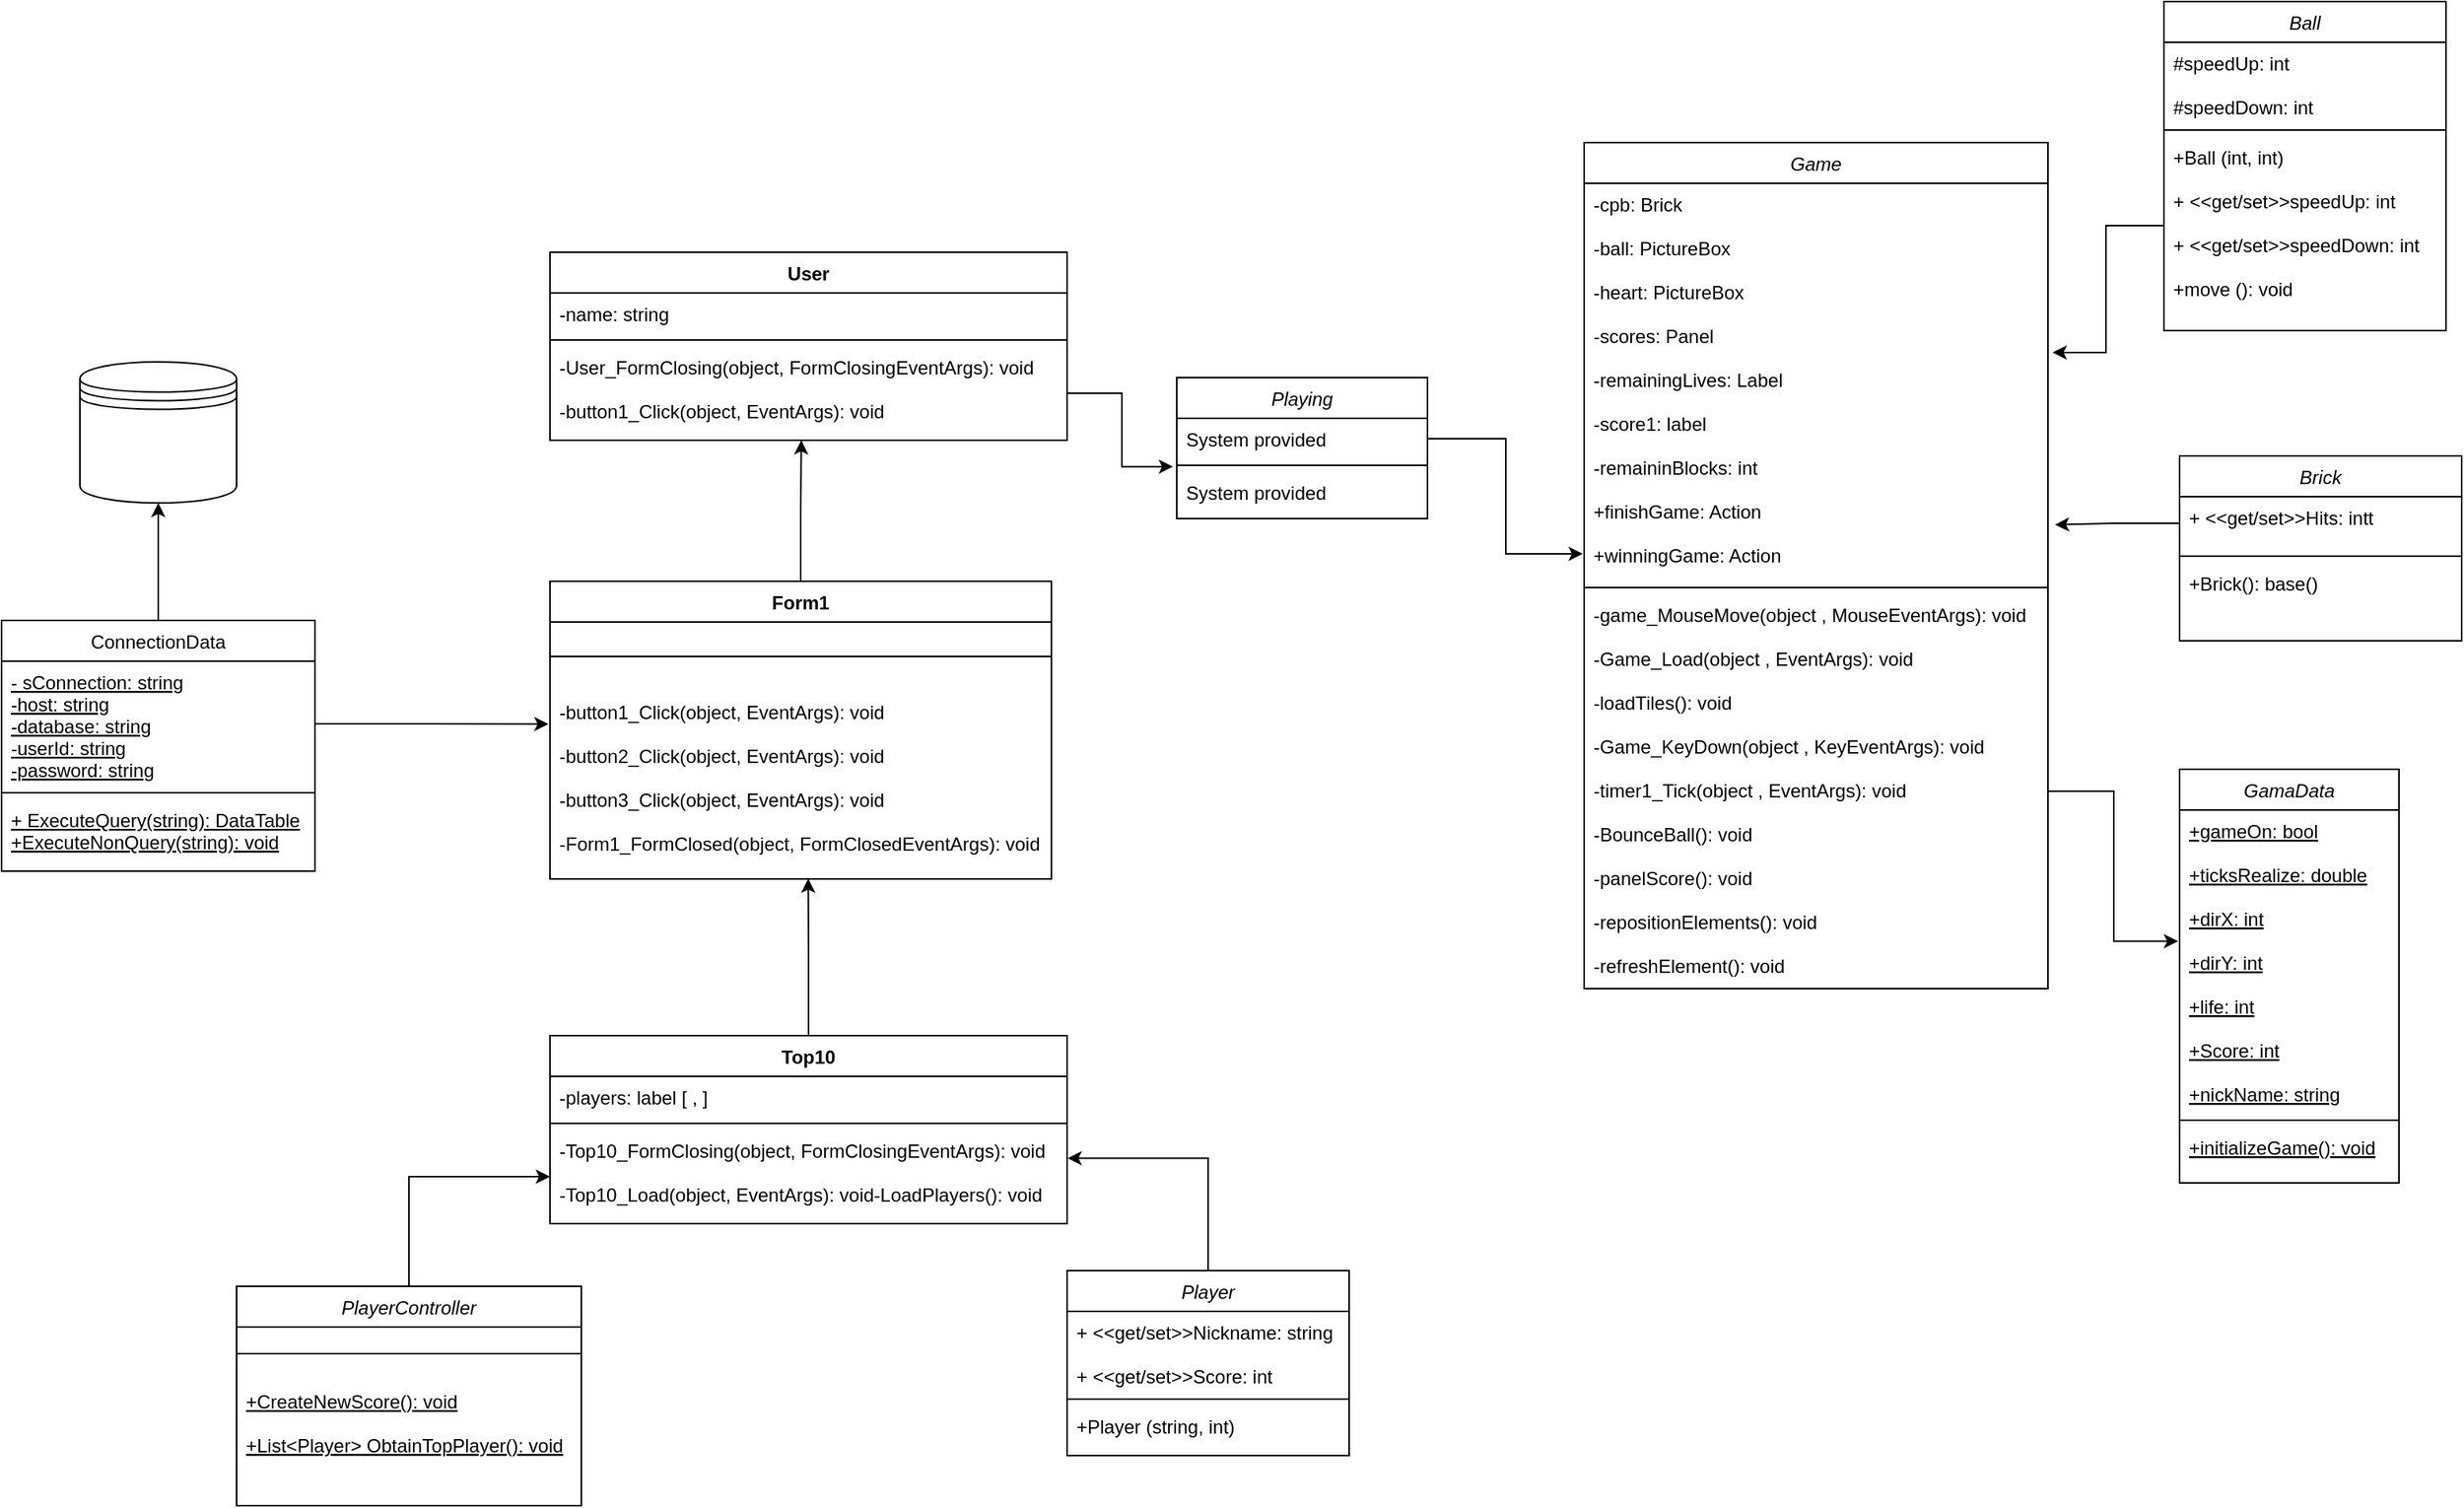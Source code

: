<mxfile version="13.3.0" type="device"><diagram id="C5RBs43oDa-KdzZeNtuy" name="Page-1"><mxGraphModel dx="1740" dy="2145" grid="1" gridSize="10" guides="1" tooltips="1" connect="1" arrows="1" fold="1" page="1" pageScale="1" pageWidth="827" pageHeight="1169" math="0" shadow="0"><root><mxCell id="WIyWlLk6GJQsqaUBKTNV-0"/><mxCell id="WIyWlLk6GJQsqaUBKTNV-1" parent="WIyWlLk6GJQsqaUBKTNV-0"/><mxCell id="OlkWHGANRY3iTLMcnPkB-3" style="edgeStyle=orthogonalEdgeStyle;rounded=0;orthogonalLoop=1;jettySize=auto;html=1;exitX=0.5;exitY=0;exitDx=0;exitDy=0;entryX=0.5;entryY=1;entryDx=0;entryDy=0;" edge="1" parent="WIyWlLk6GJQsqaUBKTNV-1" source="zkfFHV4jXpPFQw0GAbJ--17" target="OlkWHGANRY3iTLMcnPkB-2"><mxGeometry relative="1" as="geometry"/></mxCell><mxCell id="OlkWHGANRY3iTLMcnPkB-2" value="" style="shape=datastore;whiteSpace=wrap;html=1;" vertex="1" parent="WIyWlLk6GJQsqaUBKTNV-1"><mxGeometry x="180" y="200" width="100" height="90" as="geometry"/></mxCell><mxCell id="OlkWHGANRY3iTLMcnPkB-17" value="User" style="swimlane;fontStyle=1;align=center;verticalAlign=top;childLayout=stackLayout;horizontal=1;startSize=26;horizontalStack=0;resizeParent=1;resizeParentMax=0;resizeLast=0;collapsible=1;marginBottom=0;" vertex="1" parent="WIyWlLk6GJQsqaUBKTNV-1"><mxGeometry x="480" y="130" width="330" height="120" as="geometry"/></mxCell><mxCell id="OlkWHGANRY3iTLMcnPkB-18" value="-name: string" style="text;strokeColor=none;fillColor=none;align=left;verticalAlign=top;spacingLeft=4;spacingRight=4;overflow=hidden;rotatable=0;points=[[0,0.5],[1,0.5]];portConstraint=eastwest;" vertex="1" parent="OlkWHGANRY3iTLMcnPkB-17"><mxGeometry y="26" width="330" height="26" as="geometry"/></mxCell><mxCell id="OlkWHGANRY3iTLMcnPkB-19" value="" style="line;strokeWidth=1;fillColor=none;align=left;verticalAlign=middle;spacingTop=-1;spacingLeft=3;spacingRight=3;rotatable=0;labelPosition=right;points=[];portConstraint=eastwest;" vertex="1" parent="OlkWHGANRY3iTLMcnPkB-17"><mxGeometry y="52" width="330" height="8" as="geometry"/></mxCell><mxCell id="OlkWHGANRY3iTLMcnPkB-20" value="-User_FormClosing(object, FormClosingEventArgs): void&#10;&#10;-button1_Click(object, EventArgs): void" style="text;strokeColor=none;fillColor=none;align=left;verticalAlign=top;spacingLeft=4;spacingRight=4;overflow=hidden;rotatable=0;points=[[0,0.5],[1,0.5]];portConstraint=eastwest;" vertex="1" parent="OlkWHGANRY3iTLMcnPkB-17"><mxGeometry y="60" width="330" height="60" as="geometry"/></mxCell><mxCell id="OlkWHGANRY3iTLMcnPkB-64" style="edgeStyle=orthogonalEdgeStyle;rounded=0;orthogonalLoop=1;jettySize=auto;html=1;exitX=0.5;exitY=0;exitDx=0;exitDy=0;entryX=0.515;entryY=0.998;entryDx=0;entryDy=0;entryPerimeter=0;" edge="1" parent="WIyWlLk6GJQsqaUBKTNV-1" source="OlkWHGANRY3iTLMcnPkB-23" target="OlkWHGANRY3iTLMcnPkB-30"><mxGeometry relative="1" as="geometry"/></mxCell><mxCell id="OlkWHGANRY3iTLMcnPkB-23" value="Top10" style="swimlane;fontStyle=1;align=center;verticalAlign=top;childLayout=stackLayout;horizontal=1;startSize=26;horizontalStack=0;resizeParent=1;resizeParentMax=0;resizeLast=0;collapsible=1;marginBottom=0;" vertex="1" parent="WIyWlLk6GJQsqaUBKTNV-1"><mxGeometry x="480" y="630" width="330" height="120" as="geometry"/></mxCell><mxCell id="OlkWHGANRY3iTLMcnPkB-24" value="-players: label [ , ]" style="text;strokeColor=none;fillColor=none;align=left;verticalAlign=top;spacingLeft=4;spacingRight=4;overflow=hidden;rotatable=0;points=[[0,0.5],[1,0.5]];portConstraint=eastwest;" vertex="1" parent="OlkWHGANRY3iTLMcnPkB-23"><mxGeometry y="26" width="330" height="26" as="geometry"/></mxCell><mxCell id="OlkWHGANRY3iTLMcnPkB-25" value="" style="line;strokeWidth=1;fillColor=none;align=left;verticalAlign=middle;spacingTop=-1;spacingLeft=3;spacingRight=3;rotatable=0;labelPosition=right;points=[];portConstraint=eastwest;" vertex="1" parent="OlkWHGANRY3iTLMcnPkB-23"><mxGeometry y="52" width="330" height="8" as="geometry"/></mxCell><mxCell id="OlkWHGANRY3iTLMcnPkB-26" value="-Top10_FormClosing(object, FormClosingEventArgs): void&#10;&#10;-Top10_Load(object, EventArgs): void-LoadPlayers(): void" style="text;strokeColor=none;fillColor=none;align=left;verticalAlign=top;spacingLeft=4;spacingRight=4;overflow=hidden;rotatable=0;points=[[0,0.5],[1,0.5]];portConstraint=eastwest;" vertex="1" parent="OlkWHGANRY3iTLMcnPkB-23"><mxGeometry y="60" width="330" height="60" as="geometry"/></mxCell><mxCell id="OlkWHGANRY3iTLMcnPkB-54" value="Playing" style="swimlane;fontStyle=2;align=center;verticalAlign=top;childLayout=stackLayout;horizontal=1;startSize=26;horizontalStack=0;resizeParent=1;resizeLast=0;collapsible=1;marginBottom=0;rounded=0;shadow=0;strokeWidth=1;" vertex="1" parent="WIyWlLk6GJQsqaUBKTNV-1"><mxGeometry x="880" y="210" width="160" height="90" as="geometry"><mxRectangle x="230" y="140" width="160" height="26" as="alternateBounds"/></mxGeometry></mxCell><mxCell id="OlkWHGANRY3iTLMcnPkB-55" value="System provided" style="text;align=left;verticalAlign=top;spacingLeft=4;spacingRight=4;overflow=hidden;rotatable=0;points=[[0,0.5],[1,0.5]];portConstraint=eastwest;" vertex="1" parent="OlkWHGANRY3iTLMcnPkB-54"><mxGeometry y="26" width="160" height="26" as="geometry"/></mxCell><mxCell id="OlkWHGANRY3iTLMcnPkB-58" value="" style="line;html=1;strokeWidth=1;align=left;verticalAlign=middle;spacingTop=-1;spacingLeft=3;spacingRight=3;rotatable=0;labelPosition=right;points=[];portConstraint=eastwest;" vertex="1" parent="OlkWHGANRY3iTLMcnPkB-54"><mxGeometry y="52" width="160" height="8" as="geometry"/></mxCell><mxCell id="OlkWHGANRY3iTLMcnPkB-59" value="System provided" style="text;align=left;verticalAlign=top;spacingLeft=4;spacingRight=4;overflow=hidden;rotatable=0;points=[[0,0.5],[1,0.5]];portConstraint=eastwest;" vertex="1" parent="OlkWHGANRY3iTLMcnPkB-54"><mxGeometry y="60" width="160" height="26" as="geometry"/></mxCell><mxCell id="OlkWHGANRY3iTLMcnPkB-4" value="Game" style="swimlane;fontStyle=2;align=center;verticalAlign=top;childLayout=stackLayout;horizontal=1;startSize=26;horizontalStack=0;resizeParent=1;resizeLast=0;collapsible=1;marginBottom=0;rounded=0;shadow=0;strokeWidth=1;" vertex="1" parent="WIyWlLk6GJQsqaUBKTNV-1"><mxGeometry x="1140" y="60" width="296" height="540" as="geometry"><mxRectangle x="230" y="140" width="160" height="26" as="alternateBounds"/></mxGeometry></mxCell><mxCell id="OlkWHGANRY3iTLMcnPkB-5" value="-cpb: Brick&#10;&#10;-ball: PictureBox&#10;&#10;-heart: PictureBox&#10;&#10;-scores: Panel&#10;&#10;-remainingLives: Label&#10;&#10;-score1: label&#10;&#10;-remaininBlocks: int&#10;&#10;+finishGame: Action&#10;&#10;+winningGame: Action&#10;" style="text;align=left;verticalAlign=top;spacingLeft=4;spacingRight=4;overflow=hidden;rotatable=0;points=[[0,0.5],[1,0.5]];portConstraint=eastwest;" vertex="1" parent="OlkWHGANRY3iTLMcnPkB-4"><mxGeometry y="26" width="296" height="254" as="geometry"/></mxCell><mxCell id="OlkWHGANRY3iTLMcnPkB-8" value="" style="line;html=1;strokeWidth=1;align=left;verticalAlign=middle;spacingTop=-1;spacingLeft=3;spacingRight=3;rotatable=0;labelPosition=right;points=[];portConstraint=eastwest;" vertex="1" parent="OlkWHGANRY3iTLMcnPkB-4"><mxGeometry y="280" width="296" height="8" as="geometry"/></mxCell><mxCell id="OlkWHGANRY3iTLMcnPkB-9" value="-game_MouseMove(object , MouseEventArgs): void&#10;&#10;-Game_Load(object , EventArgs): void&#10;&#10;-loadTiles(): void&#10;&#10;-Game_KeyDown(object , KeyEventArgs): void&#10;&#10;-timer1_Tick(object , EventArgs): void&#10;&#10;-BounceBall(): void&#10;&#10;-panelScore(): void&#10;&#10;-repositionElements(): void&#10;&#10;-refreshElement(): void&#10;&#10;" style="text;align=left;verticalAlign=top;spacingLeft=4;spacingRight=4;overflow=hidden;rotatable=0;points=[[0,0.5],[1,0.5]];portConstraint=eastwest;" vertex="1" parent="OlkWHGANRY3iTLMcnPkB-4"><mxGeometry y="288" width="296" height="252" as="geometry"/></mxCell><mxCell id="OlkWHGANRY3iTLMcnPkB-63" style="edgeStyle=orthogonalEdgeStyle;rounded=0;orthogonalLoop=1;jettySize=auto;html=1;exitX=0.5;exitY=0;exitDx=0;exitDy=0;entryX=0.486;entryY=1;entryDx=0;entryDy=0;entryPerimeter=0;" edge="1" parent="WIyWlLk6GJQsqaUBKTNV-1" source="OlkWHGANRY3iTLMcnPkB-27" target="OlkWHGANRY3iTLMcnPkB-20"><mxGeometry relative="1" as="geometry"/></mxCell><mxCell id="OlkWHGANRY3iTLMcnPkB-27" value="Form1" style="swimlane;fontStyle=1;align=center;verticalAlign=top;childLayout=stackLayout;horizontal=1;startSize=26;horizontalStack=0;resizeParent=1;resizeParentMax=0;resizeLast=0;collapsible=1;marginBottom=0;" vertex="1" parent="WIyWlLk6GJQsqaUBKTNV-1"><mxGeometry x="480" y="340" width="320" height="190" as="geometry"/></mxCell><mxCell id="OlkWHGANRY3iTLMcnPkB-29" value="" style="line;strokeWidth=1;fillColor=none;align=left;verticalAlign=middle;spacingTop=-1;spacingLeft=3;spacingRight=3;rotatable=0;labelPosition=right;points=[];portConstraint=eastwest;" vertex="1" parent="OlkWHGANRY3iTLMcnPkB-27"><mxGeometry y="26" width="320" height="44" as="geometry"/></mxCell><mxCell id="OlkWHGANRY3iTLMcnPkB-30" value="-button1_Click(object, EventArgs): void&#10;&#10;-button2_Click(object, EventArgs): void&#10;&#10;-button3_Click(object, EventArgs): void&#10;&#10;-Form1_FormClosed(object, FormClosedEventArgs): void" style="text;strokeColor=none;fillColor=none;align=left;verticalAlign=top;spacingLeft=4;spacingRight=4;overflow=hidden;rotatable=0;points=[[0,0.5],[1,0.5]];portConstraint=eastwest;" vertex="1" parent="OlkWHGANRY3iTLMcnPkB-27"><mxGeometry y="70" width="320" height="120" as="geometry"/></mxCell><mxCell id="zkfFHV4jXpPFQw0GAbJ--17" value="ConnectionData" style="swimlane;fontStyle=0;align=center;verticalAlign=top;childLayout=stackLayout;horizontal=1;startSize=26;horizontalStack=0;resizeParent=1;resizeLast=0;collapsible=1;marginBottom=0;rounded=0;shadow=0;strokeWidth=1;" parent="WIyWlLk6GJQsqaUBKTNV-1" vertex="1"><mxGeometry x="130" y="365" width="200" height="160" as="geometry"><mxRectangle x="550" y="140" width="160" height="26" as="alternateBounds"/></mxGeometry></mxCell><mxCell id="zkfFHV4jXpPFQw0GAbJ--18" value="- sConnection: string&#10;-host: string&#10;-database: string&#10;-userId: string&#10;-password: string" style="text;align=left;verticalAlign=top;spacingLeft=4;spacingRight=4;overflow=hidden;rotatable=0;points=[[0,0.5],[1,0.5]];portConstraint=eastwest;fontStyle=4" parent="zkfFHV4jXpPFQw0GAbJ--17" vertex="1"><mxGeometry y="26" width="200" height="80" as="geometry"/></mxCell><mxCell id="zkfFHV4jXpPFQw0GAbJ--23" value="" style="line;html=1;strokeWidth=1;align=left;verticalAlign=middle;spacingTop=-1;spacingLeft=3;spacingRight=3;rotatable=0;labelPosition=right;points=[];portConstraint=eastwest;" parent="zkfFHV4jXpPFQw0GAbJ--17" vertex="1"><mxGeometry y="106" width="200" height="8" as="geometry"/></mxCell><mxCell id="zkfFHV4jXpPFQw0GAbJ--24" value="+ ExecuteQuery(string): DataTable&#10;+ExecuteNonQuery(string): void" style="text;align=left;verticalAlign=top;spacingLeft=4;spacingRight=4;overflow=hidden;rotatable=0;points=[[0,0.5],[1,0.5]];portConstraint=eastwest;fontStyle=4" parent="zkfFHV4jXpPFQw0GAbJ--17" vertex="1"><mxGeometry y="114" width="200" height="46" as="geometry"/></mxCell><mxCell id="OlkWHGANRY3iTLMcnPkB-71" style="edgeStyle=orthogonalEdgeStyle;rounded=0;orthogonalLoop=1;jettySize=auto;html=1;exitX=0.5;exitY=0;exitDx=0;exitDy=0;entryX=0;entryY=0.5;entryDx=0;entryDy=0;" edge="1" parent="WIyWlLk6GJQsqaUBKTNV-1" source="OlkWHGANRY3iTLMcnPkB-42" target="OlkWHGANRY3iTLMcnPkB-26"><mxGeometry relative="1" as="geometry"/></mxCell><mxCell id="OlkWHGANRY3iTLMcnPkB-72" style="edgeStyle=orthogonalEdgeStyle;rounded=0;orthogonalLoop=1;jettySize=auto;html=1;exitX=0.5;exitY=0;exitDx=0;exitDy=0;entryX=1.001;entryY=0.305;entryDx=0;entryDy=0;entryPerimeter=0;" edge="1" parent="WIyWlLk6GJQsqaUBKTNV-1" source="zkfFHV4jXpPFQw0GAbJ--0" target="OlkWHGANRY3iTLMcnPkB-26"><mxGeometry relative="1" as="geometry"/></mxCell><mxCell id="OlkWHGANRY3iTLMcnPkB-46" value="Ball" style="swimlane;fontStyle=2;align=center;verticalAlign=top;childLayout=stackLayout;horizontal=1;startSize=26;horizontalStack=0;resizeParent=1;resizeLast=0;collapsible=1;marginBottom=0;rounded=0;shadow=0;strokeWidth=1;" vertex="1" parent="WIyWlLk6GJQsqaUBKTNV-1"><mxGeometry x="1510" y="-30" width="180" height="210" as="geometry"><mxRectangle x="230" y="140" width="160" height="26" as="alternateBounds"/></mxGeometry></mxCell><mxCell id="OlkWHGANRY3iTLMcnPkB-47" value="#speedUp: int&#10;&#10;#speedDown: int" style="text;align=left;verticalAlign=top;spacingLeft=4;spacingRight=4;overflow=hidden;rotatable=0;points=[[0,0.5],[1,0.5]];portConstraint=eastwest;" vertex="1" parent="OlkWHGANRY3iTLMcnPkB-46"><mxGeometry y="26" width="180" height="52" as="geometry"/></mxCell><mxCell id="OlkWHGANRY3iTLMcnPkB-48" value="" style="line;html=1;strokeWidth=1;align=left;verticalAlign=middle;spacingTop=-1;spacingLeft=3;spacingRight=3;rotatable=0;labelPosition=right;points=[];portConstraint=eastwest;" vertex="1" parent="OlkWHGANRY3iTLMcnPkB-46"><mxGeometry y="78" width="180" height="8" as="geometry"/></mxCell><mxCell id="OlkWHGANRY3iTLMcnPkB-49" value="+Ball (int, int)&#10;&#10;+ &lt;&lt;get/set&gt;&gt;speedUp: int&#10;&#10;+ &lt;&lt;get/set&gt;&gt;speedDown: int&#10;&#10;+move (): void" style="text;align=left;verticalAlign=top;spacingLeft=4;spacingRight=4;overflow=hidden;rotatable=0;points=[[0,0.5],[1,0.5]];portConstraint=eastwest;" vertex="1" parent="OlkWHGANRY3iTLMcnPkB-46"><mxGeometry y="86" width="180" height="114" as="geometry"/></mxCell><mxCell id="OlkWHGANRY3iTLMcnPkB-31" value="GamaData" style="swimlane;fontStyle=2;align=center;verticalAlign=top;childLayout=stackLayout;horizontal=1;startSize=26;horizontalStack=0;resizeParent=1;resizeLast=0;collapsible=1;marginBottom=0;rounded=0;shadow=0;strokeWidth=1;" vertex="1" parent="WIyWlLk6GJQsqaUBKTNV-1"><mxGeometry x="1520" y="460" width="140" height="264" as="geometry"><mxRectangle x="230" y="140" width="160" height="26" as="alternateBounds"/></mxGeometry></mxCell><mxCell id="OlkWHGANRY3iTLMcnPkB-32" value="+gameOn: bool&#10;&#10;+ticksRealize: double&#10;&#10;+dirX: int&#10;&#10;+dirY: int&#10;&#10;+life: int&#10;&#10;+Score: int&#10;&#10;+nickName: string&#10;" style="text;align=left;verticalAlign=top;spacingLeft=4;spacingRight=4;overflow=hidden;rotatable=0;points=[[0,0.5],[1,0.5]];portConstraint=eastwest;fontStyle=4" vertex="1" parent="OlkWHGANRY3iTLMcnPkB-31"><mxGeometry y="26" width="140" height="194" as="geometry"/></mxCell><mxCell id="OlkWHGANRY3iTLMcnPkB-34" value="" style="line;html=1;strokeWidth=1;align=left;verticalAlign=middle;spacingTop=-1;spacingLeft=3;spacingRight=3;rotatable=0;labelPosition=right;points=[];portConstraint=eastwest;" vertex="1" parent="OlkWHGANRY3iTLMcnPkB-31"><mxGeometry y="220" width="140" height="8" as="geometry"/></mxCell><mxCell id="OlkWHGANRY3iTLMcnPkB-35" value="+initializeGame(): void" style="text;align=left;verticalAlign=top;spacingLeft=4;spacingRight=4;overflow=hidden;rotatable=0;points=[[0,0.5],[1,0.5]];portConstraint=eastwest;fontStyle=4" vertex="1" parent="OlkWHGANRY3iTLMcnPkB-31"><mxGeometry y="228" width="140" height="36" as="geometry"/></mxCell><mxCell id="OlkWHGANRY3iTLMcnPkB-50" value="Brick" style="swimlane;fontStyle=2;align=center;verticalAlign=top;childLayout=stackLayout;horizontal=1;startSize=26;horizontalStack=0;resizeParent=1;resizeLast=0;collapsible=1;marginBottom=0;rounded=0;shadow=0;strokeWidth=1;" vertex="1" parent="WIyWlLk6GJQsqaUBKTNV-1"><mxGeometry x="1520" y="260" width="180" height="118" as="geometry"><mxRectangle x="230" y="140" width="160" height="26" as="alternateBounds"/></mxGeometry></mxCell><mxCell id="OlkWHGANRY3iTLMcnPkB-51" value="+ &lt;&lt;get/set&gt;&gt;Hits: intt" style="text;align=left;verticalAlign=top;spacingLeft=4;spacingRight=4;overflow=hidden;rotatable=0;points=[[0,0.5],[1,0.5]];portConstraint=eastwest;" vertex="1" parent="OlkWHGANRY3iTLMcnPkB-50"><mxGeometry y="26" width="180" height="34" as="geometry"/></mxCell><mxCell id="OlkWHGANRY3iTLMcnPkB-52" value="" style="line;html=1;strokeWidth=1;align=left;verticalAlign=middle;spacingTop=-1;spacingLeft=3;spacingRight=3;rotatable=0;labelPosition=right;points=[];portConstraint=eastwest;" vertex="1" parent="OlkWHGANRY3iTLMcnPkB-50"><mxGeometry y="60" width="180" height="8" as="geometry"/></mxCell><mxCell id="OlkWHGANRY3iTLMcnPkB-53" value="+Brick(): base()" style="text;align=left;verticalAlign=top;spacingLeft=4;spacingRight=4;overflow=hidden;rotatable=0;points=[[0,0.5],[1,0.5]];portConstraint=eastwest;" vertex="1" parent="OlkWHGANRY3iTLMcnPkB-50"><mxGeometry y="68" width="180" height="26" as="geometry"/></mxCell><mxCell id="OlkWHGANRY3iTLMcnPkB-62" style="edgeStyle=orthogonalEdgeStyle;rounded=0;orthogonalLoop=1;jettySize=auto;html=1;exitX=1;exitY=0.5;exitDx=0;exitDy=0;entryX=-0.003;entryY=0.176;entryDx=0;entryDy=0;entryPerimeter=0;" edge="1" parent="WIyWlLk6GJQsqaUBKTNV-1" source="zkfFHV4jXpPFQw0GAbJ--18" target="OlkWHGANRY3iTLMcnPkB-30"><mxGeometry relative="1" as="geometry"/></mxCell><mxCell id="OlkWHGANRY3iTLMcnPkB-65" style="edgeStyle=orthogonalEdgeStyle;rounded=0;orthogonalLoop=1;jettySize=auto;html=1;exitX=1;exitY=0.5;exitDx=0;exitDy=0;entryX=-0.015;entryY=-0.121;entryDx=0;entryDy=0;entryPerimeter=0;" edge="1" parent="WIyWlLk6GJQsqaUBKTNV-1" source="OlkWHGANRY3iTLMcnPkB-20" target="OlkWHGANRY3iTLMcnPkB-59"><mxGeometry relative="1" as="geometry"/></mxCell><mxCell id="OlkWHGANRY3iTLMcnPkB-66" style="edgeStyle=orthogonalEdgeStyle;rounded=0;orthogonalLoop=1;jettySize=auto;html=1;exitX=1;exitY=0.5;exitDx=0;exitDy=0;entryX=-0.003;entryY=0.931;entryDx=0;entryDy=0;entryPerimeter=0;" edge="1" parent="WIyWlLk6GJQsqaUBKTNV-1" source="OlkWHGANRY3iTLMcnPkB-55" target="OlkWHGANRY3iTLMcnPkB-5"><mxGeometry relative="1" as="geometry"/></mxCell><mxCell id="OlkWHGANRY3iTLMcnPkB-67" style="edgeStyle=orthogonalEdgeStyle;rounded=0;orthogonalLoop=1;jettySize=auto;html=1;exitX=1;exitY=0.5;exitDx=0;exitDy=0;entryX=-0.007;entryY=0.432;entryDx=0;entryDy=0;entryPerimeter=0;" edge="1" parent="WIyWlLk6GJQsqaUBKTNV-1" source="OlkWHGANRY3iTLMcnPkB-9" target="OlkWHGANRY3iTLMcnPkB-32"><mxGeometry relative="1" as="geometry"/></mxCell><mxCell id="OlkWHGANRY3iTLMcnPkB-69" style="edgeStyle=orthogonalEdgeStyle;rounded=0;orthogonalLoop=1;jettySize=auto;html=1;exitX=0;exitY=0.5;exitDx=0;exitDy=0;entryX=1.015;entryY=0.858;entryDx=0;entryDy=0;entryPerimeter=0;" edge="1" parent="WIyWlLk6GJQsqaUBKTNV-1" source="OlkWHGANRY3iTLMcnPkB-51" target="OlkWHGANRY3iTLMcnPkB-5"><mxGeometry relative="1" as="geometry"/></mxCell><mxCell id="OlkWHGANRY3iTLMcnPkB-70" style="edgeStyle=orthogonalEdgeStyle;rounded=0;orthogonalLoop=1;jettySize=auto;html=1;exitX=0;exitY=0.5;exitDx=0;exitDy=0;entryX=1.01;entryY=0.425;entryDx=0;entryDy=0;entryPerimeter=0;" edge="1" parent="WIyWlLk6GJQsqaUBKTNV-1" source="OlkWHGANRY3iTLMcnPkB-49" target="OlkWHGANRY3iTLMcnPkB-5"><mxGeometry relative="1" as="geometry"/></mxCell><mxCell id="zkfFHV4jXpPFQw0GAbJ--0" value="Player" style="swimlane;fontStyle=2;align=center;verticalAlign=top;childLayout=stackLayout;horizontal=1;startSize=26;horizontalStack=0;resizeParent=1;resizeLast=0;collapsible=1;marginBottom=0;rounded=0;shadow=0;strokeWidth=1;" parent="WIyWlLk6GJQsqaUBKTNV-1" vertex="1"><mxGeometry x="810" y="780" width="180" height="118" as="geometry"><mxRectangle x="230" y="140" width="160" height="26" as="alternateBounds"/></mxGeometry></mxCell><mxCell id="zkfFHV4jXpPFQw0GAbJ--1" value="+ &lt;&lt;get/set&gt;&gt;Nickname: string&#10;&#10;+ &lt;&lt;get/set&gt;&gt;Score: int" style="text;align=left;verticalAlign=top;spacingLeft=4;spacingRight=4;overflow=hidden;rotatable=0;points=[[0,0.5],[1,0.5]];portConstraint=eastwest;" parent="zkfFHV4jXpPFQw0GAbJ--0" vertex="1"><mxGeometry y="26" width="180" height="52" as="geometry"/></mxCell><mxCell id="zkfFHV4jXpPFQw0GAbJ--4" value="" style="line;html=1;strokeWidth=1;align=left;verticalAlign=middle;spacingTop=-1;spacingLeft=3;spacingRight=3;rotatable=0;labelPosition=right;points=[];portConstraint=eastwest;" parent="zkfFHV4jXpPFQw0GAbJ--0" vertex="1"><mxGeometry y="78" width="180" height="8" as="geometry"/></mxCell><mxCell id="zkfFHV4jXpPFQw0GAbJ--5" value="+Player (string, int)" style="text;align=left;verticalAlign=top;spacingLeft=4;spacingRight=4;overflow=hidden;rotatable=0;points=[[0,0.5],[1,0.5]];portConstraint=eastwest;" parent="zkfFHV4jXpPFQw0GAbJ--0" vertex="1"><mxGeometry y="86" width="180" height="26" as="geometry"/></mxCell><mxCell id="OlkWHGANRY3iTLMcnPkB-42" value="PlayerController" style="swimlane;fontStyle=2;align=center;verticalAlign=top;childLayout=stackLayout;horizontal=1;startSize=26;horizontalStack=0;resizeParent=1;resizeLast=0;collapsible=1;marginBottom=0;rounded=0;shadow=0;strokeWidth=1;" vertex="1" parent="WIyWlLk6GJQsqaUBKTNV-1"><mxGeometry x="280" y="790" width="220" height="140" as="geometry"><mxRectangle x="230" y="140" width="160" height="26" as="alternateBounds"/></mxGeometry></mxCell><mxCell id="OlkWHGANRY3iTLMcnPkB-44" value="" style="line;html=1;strokeWidth=1;align=left;verticalAlign=middle;spacingTop=-1;spacingLeft=3;spacingRight=3;rotatable=0;labelPosition=right;points=[];portConstraint=eastwest;" vertex="1" parent="OlkWHGANRY3iTLMcnPkB-42"><mxGeometry y="26" width="220" height="34" as="geometry"/></mxCell><mxCell id="OlkWHGANRY3iTLMcnPkB-45" value="+CreateNewScore(): void&#10;&#10;+List&lt;Player&gt; ObtainTopPlayer(): void" style="text;align=left;verticalAlign=top;spacingLeft=4;spacingRight=4;overflow=hidden;rotatable=0;points=[[0,0.5],[1,0.5]];portConstraint=eastwest;fontStyle=4" vertex="1" parent="OlkWHGANRY3iTLMcnPkB-42"><mxGeometry y="60" width="220" height="54" as="geometry"/></mxCell></root></mxGraphModel></diagram></mxfile>